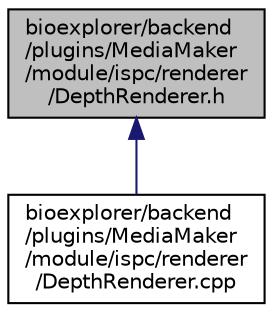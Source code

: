 digraph "bioexplorer/backend/plugins/MediaMaker/module/ispc/renderer/DepthRenderer.h"
{
 // LATEX_PDF_SIZE
  edge [fontname="Helvetica",fontsize="10",labelfontname="Helvetica",labelfontsize="10"];
  node [fontname="Helvetica",fontsize="10",shape=record];
  Node1 [label="bioexplorer/backend\l/plugins/MediaMaker\l/module/ispc/renderer\l/DepthRenderer.h",height=0.2,width=0.4,color="black", fillcolor="grey75", style="filled", fontcolor="black",tooltip=" "];
  Node1 -> Node2 [dir="back",color="midnightblue",fontsize="10",style="solid",fontname="Helvetica"];
  Node2 [label="bioexplorer/backend\l/plugins/MediaMaker\l/module/ispc/renderer\l/DepthRenderer.cpp",height=0.2,width=0.4,color="black", fillcolor="white", style="filled",URL="$d3/dc9/DepthRenderer_8cpp.html",tooltip=" "];
}
